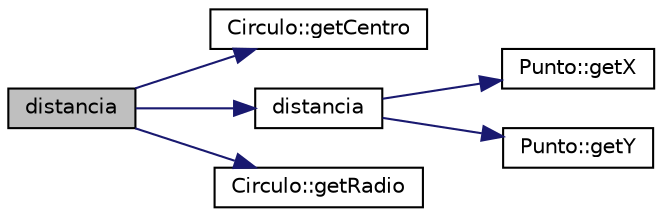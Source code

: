 digraph "distancia"
{
  edge [fontname="Helvetica",fontsize="10",labelfontname="Helvetica",labelfontsize="10"];
  node [fontname="Helvetica",fontsize="10",shape=record];
  rankdir="LR";
  Node1 [label="distancia",height=0.2,width=0.4,color="black", fillcolor="grey75", style="filled", fontcolor="black"];
  Node1 -> Node2 [color="midnightblue",fontsize="10",style="solid"];
  Node2 [label="Circulo::getCentro",height=0.2,width=0.4,color="black", fillcolor="white", style="filled",URL="$classCirculo.html#a022cde4d10d14a47a3b3921f80909f3b",tooltip="Devuelve el centro de un circulo. "];
  Node1 -> Node3 [color="midnightblue",fontsize="10",style="solid"];
  Node3 [label="distancia",height=0.2,width=0.4,color="black", fillcolor="white", style="filled",URL="$circulomedio_8cpp.html#a9c93fd6721d3b594dbbcfb77a92a2880",tooltip="Clase Punto. "];
  Node3 -> Node4 [color="midnightblue",fontsize="10",style="solid"];
  Node4 [label="Punto::getX",height=0.2,width=0.4,color="black", fillcolor="white", style="filled",URL="$classPunto.html#aa218292fec9bad5ec6d71d4bd9173d9d",tooltip="Devuelve la coordenada x del punto. "];
  Node3 -> Node5 [color="midnightblue",fontsize="10",style="solid"];
  Node5 [label="Punto::getY",height=0.2,width=0.4,color="black", fillcolor="white", style="filled",URL="$classPunto.html#a214978b8bbae48ca5927f2e56fb3bd22",tooltip="Devuelve la coordenada y del punto. "];
  Node1 -> Node6 [color="midnightblue",fontsize="10",style="solid"];
  Node6 [label="Circulo::getRadio",height=0.2,width=0.4,color="black", fillcolor="white", style="filled",URL="$classCirculo.html#a982f8a785d8a68ab1483b609cd752980",tooltip="Devuelve el radio de un circulo. "];
}
